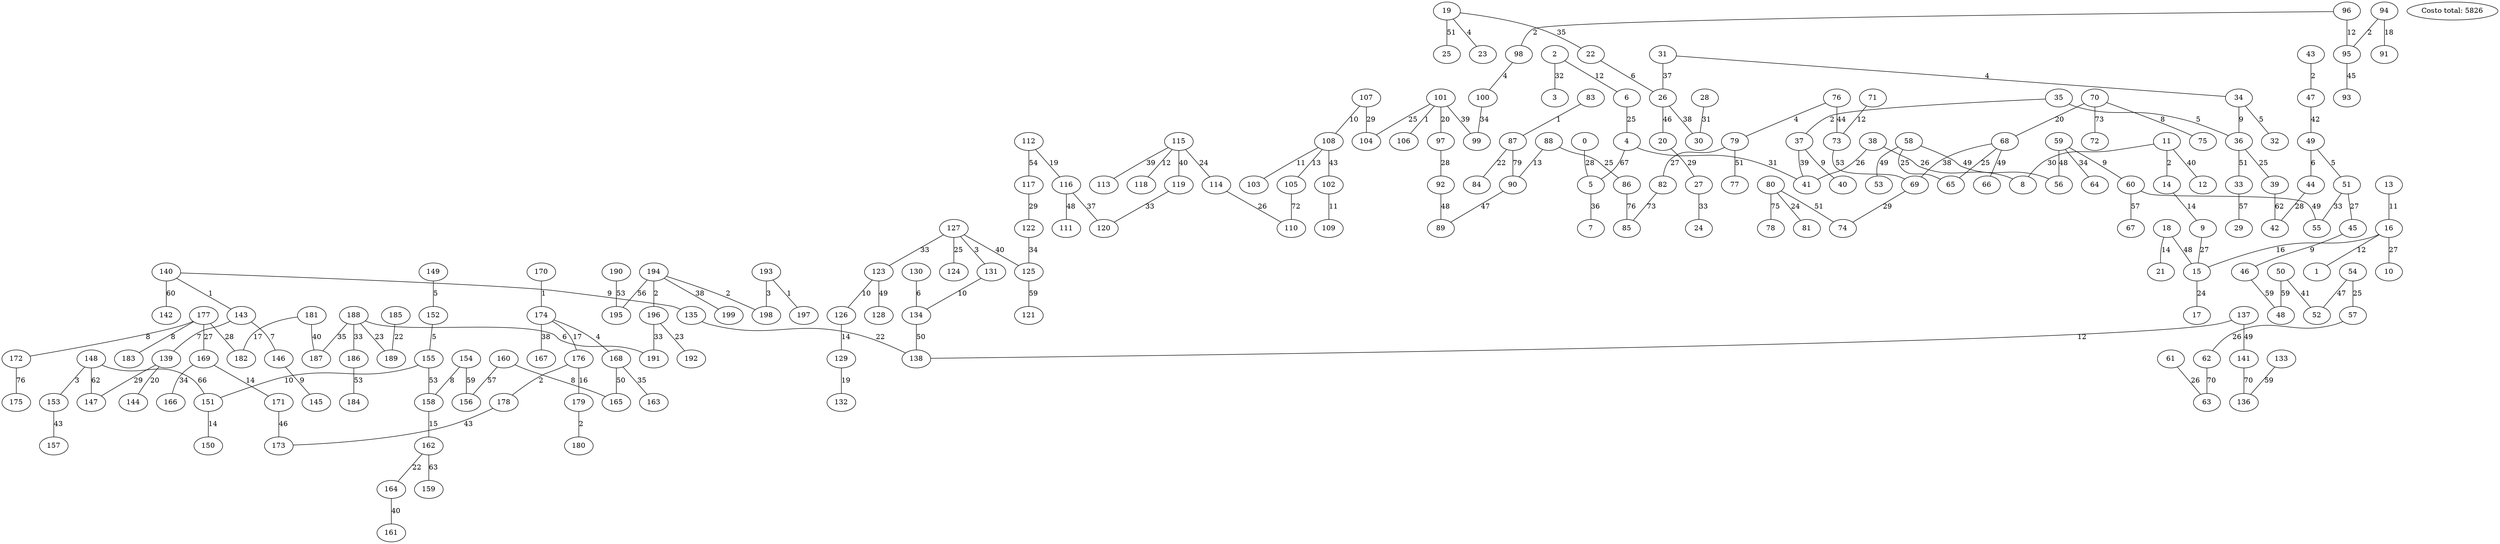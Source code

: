 strict graph {
140;
143;
Costo_Total [label="Costo total: 5826"];
170;
174;
101;
106;
83;
87;
193;
197;
11;
14;
96;
98;
176;
178;
194;
196;
198;
43;
47;
179;
180;
94;
95;
35;
37;
148;
153;
127;
131;
100;
31;
34;
168;
76;
79;
19;
23;
149;
152;
32;
49;
51;
155;
36;
188;
191;
22;
26;
130;
134;
44;
139;
146;
177;
183;
70;
75;
172;
154;
158;
160;
165;
59;
60;
145;
40;
45;
46;
135;
151;
107;
108;
123;
126;
103;
102;
109;
13;
16;
2;
6;
115;
118;
137;
138;
1;
71;
73;
105;
88;
90;
18;
21;
9;
169;
171;
150;
129;
162;
15;
181;
182;
91;
132;
112;
116;
144;
97;
68;
164;
84;
185;
189;
192;
17;
114;
80;
81;
54;
57;
124;
39;
58;
65;
104;
86;
4;
62;
110;
38;
8;
41;
61;
63;
82;
10;
0;
5;
92;
42;
147;
117;
122;
20;
27;
69;
74;
28;
30;
3;
119;
120;
55;
24;
186;
64;
99;
125;
166;
187;
163;
7;
167;
199;
113;
12;
161;
50;
52;
173;
157;
93;
89;
56;
111;
66;
53;
141;
128;
77;
33;
25;
184;
190;
195;
29;
156;
67;
48;
133;
136;
121;
142;
159;
72;
85;
78;
175;
140 -- 143 [weight=1, label=1];
140 -- 135 [weight=9, label=9];
140 -- 142 [weight=60, label=60];
143 -- 139 [weight=7, label=7];
143 -- 146 [weight=7, label=7];
170 -- 174 [weight=1, label=1];
174 -- 168 [weight=4, label=4];
174 -- 176 [weight=17, label=17];
174 -- 167 [weight=38, label=38];
101 -- 106 [weight=1, label=1];
101 -- 97 [weight=20, label=20];
101 -- 104 [weight=25, label=25];
101 -- 99 [weight=39, label=39];
83 -- 87 [weight=1, label=1];
87 -- 84 [weight=22, label=22];
87 -- 90 [weight=79, label=79];
193 -- 197 [weight=1, label=1];
193 -- 198 [weight=3, label=3];
11 -- 14 [weight=2, label=2];
11 -- 8 [weight=30, label=30];
11 -- 12 [weight=40, label=40];
14 -- 9 [weight=14, label=14];
96 -- 98 [weight=2, label=2];
96 -- 95 [weight=12, label=12];
98 -- 100 [weight=4, label=4];
176 -- 178 [weight=2, label=2];
176 -- 179 [weight=16, label=16];
178 -- 173 [weight=43, label=43];
194 -- 196 [weight=2, label=2];
194 -- 198 [weight=2, label=2];
194 -- 199 [weight=38, label=38];
194 -- 195 [weight=56, label=56];
196 -- 192 [weight=23, label=23];
196 -- 191 [weight=33, label=33];
43 -- 47 [weight=2, label=2];
47 -- 49 [weight=42, label=42];
179 -- 180 [weight=2, label=2];
94 -- 95 [weight=2, label=2];
94 -- 91 [weight=18, label=18];
95 -- 93 [weight=45, label=45];
35 -- 37 [weight=2, label=2];
35 -- 36 [weight=5, label=5];
37 -- 40 [weight=9, label=9];
37 -- 41 [weight=39, label=39];
148 -- 153 [weight=3, label=3];
148 -- 147 [weight=62, label=62];
148 -- 151 [weight=66, label=66];
153 -- 157 [weight=43, label=43];
127 -- 131 [weight=3, label=3];
127 -- 124 [weight=25, label=25];
127 -- 123 [weight=33, label=33];
127 -- 125 [weight=40, label=40];
131 -- 134 [weight=10, label=10];
100 -- 99 [weight=34, label=34];
31 -- 34 [weight=4, label=4];
31 -- 26 [weight=37, label=37];
34 -- 32 [weight=5, label=5];
34 -- 36 [weight=9, label=9];
168 -- 163 [weight=35, label=35];
168 -- 165 [weight=50, label=50];
76 -- 79 [weight=4, label=4];
76 -- 73 [weight=44, label=44];
79 -- 82 [weight=27, label=27];
79 -- 77 [weight=51, label=51];
19 -- 23 [weight=4, label=4];
19 -- 22 [weight=35, label=35];
19 -- 25 [weight=51, label=51];
149 -- 152 [weight=5, label=5];
152 -- 155 [weight=5, label=5];
49 -- 51 [weight=5, label=5];
49 -- 44 [weight=6, label=6];
51 -- 45 [weight=27, label=27];
51 -- 55 [weight=33, label=33];
155 -- 151 [weight=10, label=10];
155 -- 158 [weight=53, label=53];
36 -- 39 [weight=25, label=25];
36 -- 33 [weight=51, label=51];
188 -- 191 [weight=6, label=6];
188 -- 189 [weight=23, label=23];
188 -- 186 [weight=33, label=33];
188 -- 187 [weight=35, label=35];
22 -- 26 [weight=6, label=6];
26 -- 30 [weight=38, label=38];
26 -- 20 [weight=46, label=46];
130 -- 134 [weight=6, label=6];
134 -- 138 [weight=50, label=50];
44 -- 42 [weight=28, label=28];
139 -- 144 [weight=20, label=20];
139 -- 147 [weight=29, label=29];
146 -- 145 [weight=9, label=9];
177 -- 183 [weight=8, label=8];
177 -- 172 [weight=8, label=8];
177 -- 169 [weight=27, label=27];
177 -- 182 [weight=28, label=28];
70 -- 75 [weight=8, label=8];
70 -- 68 [weight=20, label=20];
70 -- 72 [weight=73, label=73];
172 -- 175 [weight=76, label=76];
154 -- 158 [weight=8, label=8];
154 -- 156 [weight=59, label=59];
158 -- 162 [weight=15, label=15];
160 -- 165 [weight=8, label=8];
160 -- 156 [weight=57, label=57];
59 -- 60 [weight=9, label=9];
59 -- 64 [weight=34, label=34];
59 -- 56 [weight=48, label=48];
60 -- 55 [weight=49, label=49];
60 -- 67 [weight=57, label=57];
45 -- 46 [weight=9, label=9];
46 -- 48 [weight=59, label=59];
135 -- 138 [weight=22, label=22];
151 -- 150 [weight=14, label=14];
107 -- 108 [weight=10, label=10];
107 -- 104 [weight=29, label=29];
108 -- 103 [weight=11, label=11];
108 -- 105 [weight=13, label=13];
108 -- 102 [weight=43, label=43];
123 -- 126 [weight=10, label=10];
123 -- 128 [weight=49, label=49];
126 -- 129 [weight=14, label=14];
102 -- 109 [weight=11, label=11];
13 -- 16 [weight=11, label=11];
16 -- 1 [weight=12, label=12];
16 -- 15 [weight=16, label=16];
16 -- 10 [weight=27, label=27];
2 -- 6 [weight=12, label=12];
2 -- 3 [weight=32, label=32];
6 -- 4 [weight=25, label=25];
115 -- 118 [weight=12, label=12];
115 -- 114 [weight=24, label=24];
115 -- 113 [weight=39, label=39];
115 -- 119 [weight=40, label=40];
137 -- 138 [weight=12, label=12];
137 -- 141 [weight=49, label=49];
71 -- 73 [weight=12, label=12];
73 -- 69 [weight=53, label=53];
105 -- 110 [weight=72, label=72];
88 -- 90 [weight=13, label=13];
88 -- 86 [weight=25, label=25];
90 -- 89 [weight=47, label=47];
18 -- 21 [weight=14, label=14];
18 -- 15 [weight=48, label=48];
9 -- 15 [weight=27, label=27];
169 -- 171 [weight=14, label=14];
169 -- 166 [weight=34, label=34];
171 -- 173 [weight=46, label=46];
129 -- 132 [weight=19, label=19];
162 -- 164 [weight=22, label=22];
162 -- 159 [weight=63, label=63];
15 -- 17 [weight=24, label=24];
181 -- 182 [weight=17, label=17];
181 -- 187 [weight=40, label=40];
112 -- 116 [weight=19, label=19];
112 -- 117 [weight=54, label=54];
116 -- 120 [weight=37, label=37];
116 -- 111 [weight=48, label=48];
97 -- 92 [weight=28, label=28];
68 -- 65 [weight=25, label=25];
68 -- 69 [weight=38, label=38];
68 -- 66 [weight=49, label=49];
164 -- 161 [weight=40, label=40];
185 -- 189 [weight=22, label=22];
114 -- 110 [weight=26, label=26];
80 -- 81 [weight=24, label=24];
80 -- 74 [weight=51, label=51];
80 -- 78 [weight=75, label=75];
54 -- 57 [weight=25, label=25];
54 -- 52 [weight=47, label=47];
57 -- 62 [weight=26, label=26];
39 -- 42 [weight=62, label=62];
58 -- 65 [weight=25, label=25];
58 -- 56 [weight=49, label=49];
58 -- 53 [weight=49, label=49];
86 -- 85 [weight=76, label=76];
4 -- 41 [weight=31, label=31];
4 -- 5 [weight=67, label=67];
62 -- 63 [weight=70, label=70];
38 -- 8 [weight=26, label=26];
38 -- 41 [weight=26, label=26];
61 -- 63 [weight=26, label=26];
82 -- 85 [weight=73, label=73];
0 -- 5 [weight=28, label=28];
5 -- 7 [weight=36, label=36];
92 -- 89 [weight=48, label=48];
117 -- 122 [weight=29, label=29];
122 -- 125 [weight=34, label=34];
20 -- 27 [weight=29, label=29];
27 -- 24 [weight=33, label=33];
69 -- 74 [weight=29, label=29];
28 -- 30 [weight=31, label=31];
119 -- 120 [weight=33, label=33];
186 -- 184 [weight=53, label=53];
125 -- 121 [weight=59, label=59];
50 -- 52 [weight=41, label=41];
50 -- 48 [weight=59, label=59];
141 -- 136 [weight=70, label=70];
33 -- 29 [weight=57, label=57];
190 -- 195 [weight=53, label=53];
133 -- 136 [weight=59, label=59];
}
